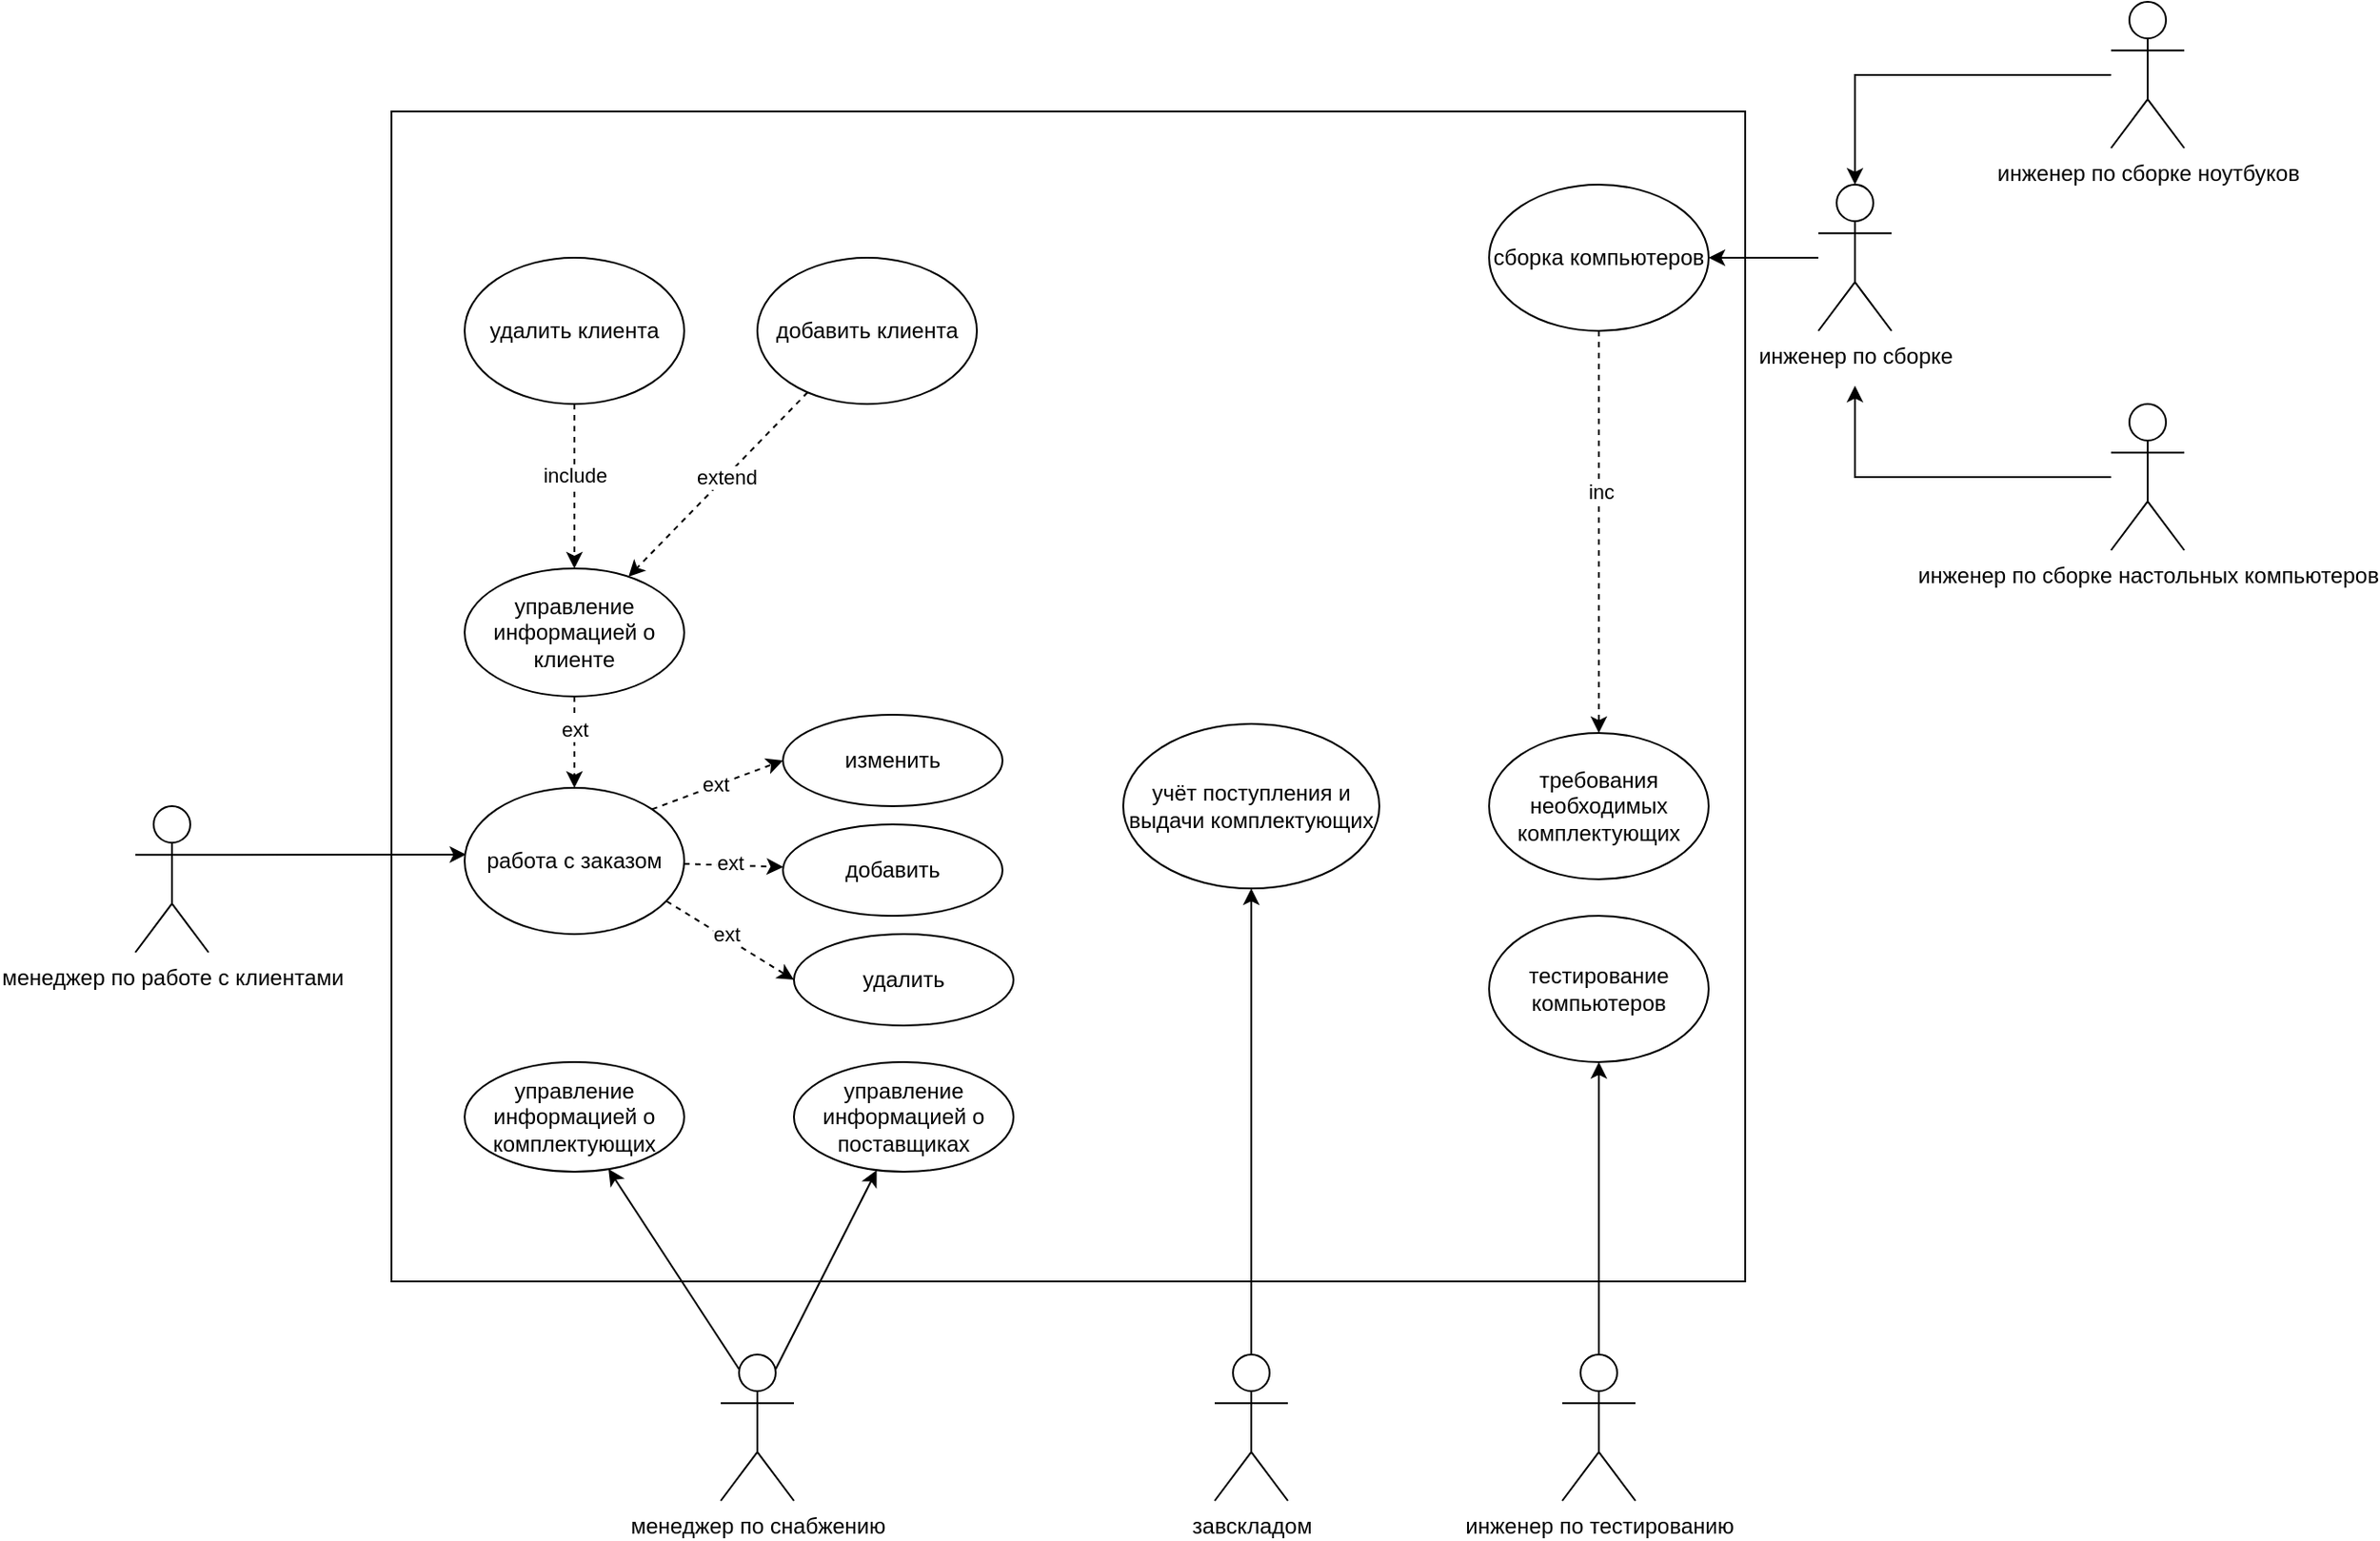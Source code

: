 <mxfile version="20.5.3" type="device"><diagram id="BouKs0WgMKjtlyip9SaY" name="Страница 1"><mxGraphModel dx="2249" dy="794" grid="1" gridSize="10" guides="1" tooltips="1" connect="1" arrows="1" fold="1" page="1" pageScale="1" pageWidth="827" pageHeight="1169" math="0" shadow="0"><root><mxCell id="0"/><mxCell id="1" parent="0"/><mxCell id="NKTIWLbFttlHXGU3aRNp-58" value="" style="rounded=0;whiteSpace=wrap;html=1;" parent="1" vertex="1"><mxGeometry x="140" y="80" width="740" height="640" as="geometry"/></mxCell><mxCell id="NKTIWLbFttlHXGU3aRNp-59" value="менеджер по работе с клиентами" style="shape=umlActor;verticalLabelPosition=bottom;verticalAlign=top;html=1;outlineConnect=0;" parent="1" vertex="1"><mxGeometry y="460" width="40" height="80" as="geometry"/></mxCell><mxCell id="leJsiIZakpKZCjjo0pUh-6" style="rounded=0;orthogonalLoop=1;jettySize=auto;html=1;dashed=1;" edge="1" parent="1" source="NKTIWLbFttlHXGU3aRNp-60" target="NKTIWLbFttlHXGU3aRNp-102"><mxGeometry relative="1" as="geometry"/></mxCell><mxCell id="leJsiIZakpKZCjjo0pUh-29" value="ext" style="edgeLabel;html=1;align=center;verticalAlign=middle;resizable=0;points=[];fontFamily=Helvetica;" vertex="1" connectable="0" parent="leJsiIZakpKZCjjo0pUh-6"><mxGeometry x="-0.424" y="-1" relative="1" as="geometry"><mxPoint x="9" y="-2" as="offset"/></mxGeometry></mxCell><mxCell id="leJsiIZakpKZCjjo0pUh-7" style="edgeStyle=none;rounded=0;orthogonalLoop=1;jettySize=auto;html=1;exitX=1;exitY=0;exitDx=0;exitDy=0;entryX=0;entryY=0.5;entryDx=0;entryDy=0;dashed=1;" edge="1" parent="1" source="NKTIWLbFttlHXGU3aRNp-60" target="NKTIWLbFttlHXGU3aRNp-101"><mxGeometry relative="1" as="geometry"/></mxCell><mxCell id="leJsiIZakpKZCjjo0pUh-28" value="ext" style="edgeLabel;html=1;align=center;verticalAlign=middle;resizable=0;points=[];fontFamily=Helvetica;" vertex="1" connectable="0" parent="leJsiIZakpKZCjjo0pUh-7"><mxGeometry x="-0.299" y="-1" relative="1" as="geometry"><mxPoint x="9" y="-5" as="offset"/></mxGeometry></mxCell><mxCell id="NKTIWLbFttlHXGU3aRNp-60" value="работа с заказом" style="ellipse;whiteSpace=wrap;html=1;" parent="1" vertex="1"><mxGeometry x="180" y="450" width="120" height="80" as="geometry"/></mxCell><mxCell id="NKTIWLbFttlHXGU3aRNp-61" value="менеджер по снабжению" style="shape=umlActor;verticalLabelPosition=bottom;verticalAlign=top;html=1;outlineConnect=0;" parent="1" vertex="1"><mxGeometry x="320" y="760" width="40" height="80" as="geometry"/></mxCell><mxCell id="NKTIWLbFttlHXGU3aRNp-64" value="управление информацией о поставщиках" style="ellipse;whiteSpace=wrap;html=1;" parent="1" vertex="1"><mxGeometry x="360" y="600" width="120" height="60" as="geometry"/></mxCell><mxCell id="NKTIWLbFttlHXGU3aRNp-65" value="управление информацией о комплектующих" style="ellipse;whiteSpace=wrap;html=1;" parent="1" vertex="1"><mxGeometry x="180" y="600" width="120" height="60" as="geometry"/></mxCell><mxCell id="NKTIWLbFttlHXGU3aRNp-71" value="" style="endArrow=classic;html=1;rounded=0;entryX=0.007;entryY=0.456;entryDx=0;entryDy=0;entryPerimeter=0;exitX=1;exitY=0.333;exitDx=0;exitDy=0;exitPerimeter=0;" parent="1" target="NKTIWLbFttlHXGU3aRNp-60" edge="1" source="NKTIWLbFttlHXGU3aRNp-59"><mxGeometry width="50" height="50" relative="1" as="geometry"><mxPoint x="60" y="480" as="sourcePoint"/><mxPoint x="120" y="180" as="targetPoint"/></mxGeometry></mxCell><mxCell id="NKTIWLbFttlHXGU3aRNp-72" value="завскладом" style="shape=umlActor;verticalLabelPosition=bottom;verticalAlign=top;html=1;outlineConnect=0;" parent="1" vertex="1"><mxGeometry x="590" y="760" width="40" height="80" as="geometry"/></mxCell><mxCell id="NKTIWLbFttlHXGU3aRNp-73" value="учёт поступления и выдачи комплектующих" style="ellipse;whiteSpace=wrap;html=1;" parent="1" vertex="1"><mxGeometry x="540" y="415" width="140" height="90" as="geometry"/></mxCell><mxCell id="NKTIWLbFttlHXGU3aRNp-74" value="" style="endArrow=classic;html=1;rounded=0;exitX=0.5;exitY=0;exitDx=0;exitDy=0;exitPerimeter=0;" parent="1" target="NKTIWLbFttlHXGU3aRNp-73" edge="1" source="NKTIWLbFttlHXGU3aRNp-72"><mxGeometry width="50" height="50" relative="1" as="geometry"><mxPoint x="590" y="750" as="sourcePoint"/><mxPoint x="260" y="470" as="targetPoint"/></mxGeometry></mxCell><mxCell id="NKTIWLbFttlHXGU3aRNp-75" value="инженер по сборке" style="shape=umlActor;verticalLabelPosition=bottom;verticalAlign=top;html=1;outlineConnect=0;" parent="1" vertex="1"><mxGeometry x="920" y="120" width="40" height="80" as="geometry"/></mxCell><mxCell id="NKTIWLbFttlHXGU3aRNp-76" value="" style="endArrow=classic;html=1;rounded=0;entryX=1;entryY=0.5;entryDx=0;entryDy=0;" parent="1" source="NKTIWLbFttlHXGU3aRNp-75" target="NKTIWLbFttlHXGU3aRNp-77" edge="1"><mxGeometry width="50" height="50" relative="1" as="geometry"><mxPoint x="850" y="220" as="sourcePoint"/><mxPoint x="820" y="160" as="targetPoint"/></mxGeometry></mxCell><mxCell id="NKTIWLbFttlHXGU3aRNp-109" style="edgeStyle=orthogonalEdgeStyle;rounded=0;orthogonalLoop=1;jettySize=auto;html=1;exitX=0.5;exitY=1;exitDx=0;exitDy=0;dashed=1;" parent="1" source="NKTIWLbFttlHXGU3aRNp-77" target="NKTIWLbFttlHXGU3aRNp-108" edge="1"><mxGeometry relative="1" as="geometry"/></mxCell><mxCell id="leJsiIZakpKZCjjo0pUh-40" value="inc" style="edgeLabel;html=1;align=center;verticalAlign=middle;resizable=0;points=[];fontFamily=Helvetica;" vertex="1" connectable="0" parent="NKTIWLbFttlHXGU3aRNp-109"><mxGeometry x="-0.2" y="1" relative="1" as="geometry"><mxPoint as="offset"/></mxGeometry></mxCell><mxCell id="NKTIWLbFttlHXGU3aRNp-77" value="сборка компьютеров" style="ellipse;whiteSpace=wrap;html=1;" parent="1" vertex="1"><mxGeometry x="740" y="120" width="120" height="80" as="geometry"/></mxCell><mxCell id="NKTIWLbFttlHXGU3aRNp-89" style="edgeStyle=orthogonalEdgeStyle;rounded=0;orthogonalLoop=1;jettySize=auto;html=1;entryX=0.5;entryY=0;entryDx=0;entryDy=0;entryPerimeter=0;" parent="1" source="NKTIWLbFttlHXGU3aRNp-78" target="NKTIWLbFttlHXGU3aRNp-75" edge="1"><mxGeometry relative="1" as="geometry"/></mxCell><mxCell id="NKTIWLbFttlHXGU3aRNp-78" value="инженер по сборке ноутбуков" style="shape=umlActor;verticalLabelPosition=bottom;verticalAlign=top;html=1;outlineConnect=0;" parent="1" vertex="1"><mxGeometry x="1080" y="20" width="40" height="80" as="geometry"/></mxCell><mxCell id="NKTIWLbFttlHXGU3aRNp-91" style="edgeStyle=orthogonalEdgeStyle;rounded=0;orthogonalLoop=1;jettySize=auto;html=1;" parent="1" source="NKTIWLbFttlHXGU3aRNp-79" edge="1"><mxGeometry relative="1" as="geometry"><mxPoint x="940" y="230" as="targetPoint"/><Array as="points"><mxPoint x="940" y="280"/></Array></mxGeometry></mxCell><mxCell id="NKTIWLbFttlHXGU3aRNp-79" value="инженер по сборке настольных компьютеров" style="shape=umlActor;verticalLabelPosition=bottom;verticalAlign=top;html=1;outlineConnect=0;" parent="1" vertex="1"><mxGeometry x="1080" y="240" width="40" height="80" as="geometry"/></mxCell><mxCell id="NKTIWLbFttlHXGU3aRNp-99" style="edgeStyle=orthogonalEdgeStyle;rounded=0;orthogonalLoop=1;jettySize=auto;html=1;exitX=0.5;exitY=0;exitDx=0;exitDy=0;exitPerimeter=0;entryX=0.5;entryY=1;entryDx=0;entryDy=0;" parent="1" source="NKTIWLbFttlHXGU3aRNp-92" target="NKTIWLbFttlHXGU3aRNp-100" edge="1"><mxGeometry relative="1" as="geometry"/></mxCell><mxCell id="NKTIWLbFttlHXGU3aRNp-92" value="инженер по тестированию" style="shape=umlActor;verticalLabelPosition=bottom;verticalAlign=top;html=1;outlineConnect=0;" parent="1" vertex="1"><mxGeometry x="780" y="760" width="40" height="80" as="geometry"/></mxCell><mxCell id="NKTIWLbFttlHXGU3aRNp-100" value="тестирование компьютеров" style="ellipse;whiteSpace=wrap;html=1;" parent="1" vertex="1"><mxGeometry x="740" y="520" width="120" height="80" as="geometry"/></mxCell><mxCell id="NKTIWLbFttlHXGU3aRNp-101" value="изменить" style="ellipse;whiteSpace=wrap;html=1;" parent="1" vertex="1"><mxGeometry x="354" y="410" width="120" height="50" as="geometry"/></mxCell><mxCell id="NKTIWLbFttlHXGU3aRNp-102" value="добавить" style="ellipse;whiteSpace=wrap;html=1;" parent="1" vertex="1"><mxGeometry x="354" y="470" width="120" height="50" as="geometry"/></mxCell><mxCell id="NKTIWLbFttlHXGU3aRNp-103" value="удалить" style="ellipse;whiteSpace=wrap;html=1;" parent="1" vertex="1"><mxGeometry x="360" y="530" width="120" height="50" as="geometry"/></mxCell><mxCell id="NKTIWLbFttlHXGU3aRNp-107" value="" style="endArrow=classic;html=1;rounded=0;exitX=0.92;exitY=0.775;exitDx=0;exitDy=0;exitPerimeter=0;entryX=0;entryY=0.5;entryDx=0;entryDy=0;dashed=1;" parent="1" source="NKTIWLbFttlHXGU3aRNp-60" target="NKTIWLbFttlHXGU3aRNp-103" edge="1"><mxGeometry width="50" height="50" relative="1" as="geometry"><mxPoint x="360" y="200" as="sourcePoint"/><mxPoint x="410" y="150" as="targetPoint"/></mxGeometry></mxCell><mxCell id="leJsiIZakpKZCjjo0pUh-31" value="ext" style="edgeLabel;html=1;align=center;verticalAlign=middle;resizable=0;points=[];fontFamily=Helvetica;" vertex="1" connectable="0" parent="NKTIWLbFttlHXGU3aRNp-107"><mxGeometry x="-0.077" y="1" relative="1" as="geometry"><mxPoint x="-1" y="-1" as="offset"/></mxGeometry></mxCell><mxCell id="NKTIWLbFttlHXGU3aRNp-108" value="требования необходимых комплектующих" style="ellipse;whiteSpace=wrap;html=1;" parent="1" vertex="1"><mxGeometry x="740" y="420" width="120" height="80" as="geometry"/></mxCell><mxCell id="leJsiIZakpKZCjjo0pUh-3" value="" style="endArrow=classic;html=1;rounded=0;exitX=0.25;exitY=0.1;exitDx=0;exitDy=0;exitPerimeter=0;" edge="1" parent="1" source="NKTIWLbFttlHXGU3aRNp-61" target="NKTIWLbFttlHXGU3aRNp-65"><mxGeometry width="50" height="50" relative="1" as="geometry"><mxPoint x="90" y="410" as="sourcePoint"/><mxPoint x="160" y="390" as="targetPoint"/></mxGeometry></mxCell><mxCell id="leJsiIZakpKZCjjo0pUh-15" value="" style="endArrow=classic;html=1;rounded=0;exitX=0.75;exitY=0.1;exitDx=0;exitDy=0;exitPerimeter=0;" edge="1" parent="1" source="NKTIWLbFttlHXGU3aRNp-61" target="NKTIWLbFttlHXGU3aRNp-64"><mxGeometry width="50" height="50" relative="1" as="geometry"><mxPoint x="370" y="740" as="sourcePoint"/><mxPoint x="420" y="690" as="targetPoint"/></mxGeometry></mxCell><mxCell id="leJsiIZakpKZCjjo0pUh-18" value="" style="edgeStyle=none;rounded=0;orthogonalLoop=1;jettySize=auto;html=1;dashed=1;" edge="1" parent="1" source="leJsiIZakpKZCjjo0pUh-16" target="NKTIWLbFttlHXGU3aRNp-60"><mxGeometry relative="1" as="geometry"/></mxCell><mxCell id="leJsiIZakpKZCjjo0pUh-27" value="ext" style="edgeLabel;html=1;align=center;verticalAlign=middle;resizable=0;points=[];fontFamily=Helvetica;" vertex="1" connectable="0" parent="leJsiIZakpKZCjjo0pUh-18"><mxGeometry x="-0.24" relative="1" as="geometry"><mxPoint y="-1" as="offset"/></mxGeometry></mxCell><mxCell id="leJsiIZakpKZCjjo0pUh-16" value="управление информацией о клиенте" style="ellipse;whiteSpace=wrap;html=1;" vertex="1" parent="1"><mxGeometry x="180" y="330" width="120" height="70" as="geometry"/></mxCell><mxCell id="leJsiIZakpKZCjjo0pUh-20" value="" style="edgeStyle=none;rounded=0;orthogonalLoop=1;jettySize=auto;html=1;dashed=1;" edge="1" parent="1" source="leJsiIZakpKZCjjo0pUh-19" target="leJsiIZakpKZCjjo0pUh-16"><mxGeometry relative="1" as="geometry"/></mxCell><mxCell id="leJsiIZakpKZCjjo0pUh-25" value="extend" style="edgeLabel;html=1;align=center;verticalAlign=middle;resizable=0;points=[];fontFamily=Helvetica;" vertex="1" connectable="0" parent="leJsiIZakpKZCjjo0pUh-20"><mxGeometry x="-0.093" relative="1" as="geometry"><mxPoint as="offset"/></mxGeometry></mxCell><mxCell id="leJsiIZakpKZCjjo0pUh-19" value="добавить клиента" style="ellipse;whiteSpace=wrap;html=1;" vertex="1" parent="1"><mxGeometry x="340" y="160" width="120" height="80" as="geometry"/></mxCell><mxCell id="leJsiIZakpKZCjjo0pUh-22" value="" style="edgeStyle=none;rounded=0;orthogonalLoop=1;jettySize=auto;html=1;dashed=1;" edge="1" parent="1" source="leJsiIZakpKZCjjo0pUh-21" target="leJsiIZakpKZCjjo0pUh-16"><mxGeometry relative="1" as="geometry"/></mxCell><mxCell id="leJsiIZakpKZCjjo0pUh-26" value="include" style="edgeLabel;html=1;align=center;verticalAlign=middle;resizable=0;points=[];fontFamily=Helvetica;" vertex="1" connectable="0" parent="leJsiIZakpKZCjjo0pUh-22"><mxGeometry x="-0.146" relative="1" as="geometry"><mxPoint as="offset"/></mxGeometry></mxCell><mxCell id="leJsiIZakpKZCjjo0pUh-21" value="удалить клиента" style="ellipse;whiteSpace=wrap;html=1;" vertex="1" parent="1"><mxGeometry x="180" y="160" width="120" height="80" as="geometry"/></mxCell></root></mxGraphModel></diagram></mxfile>